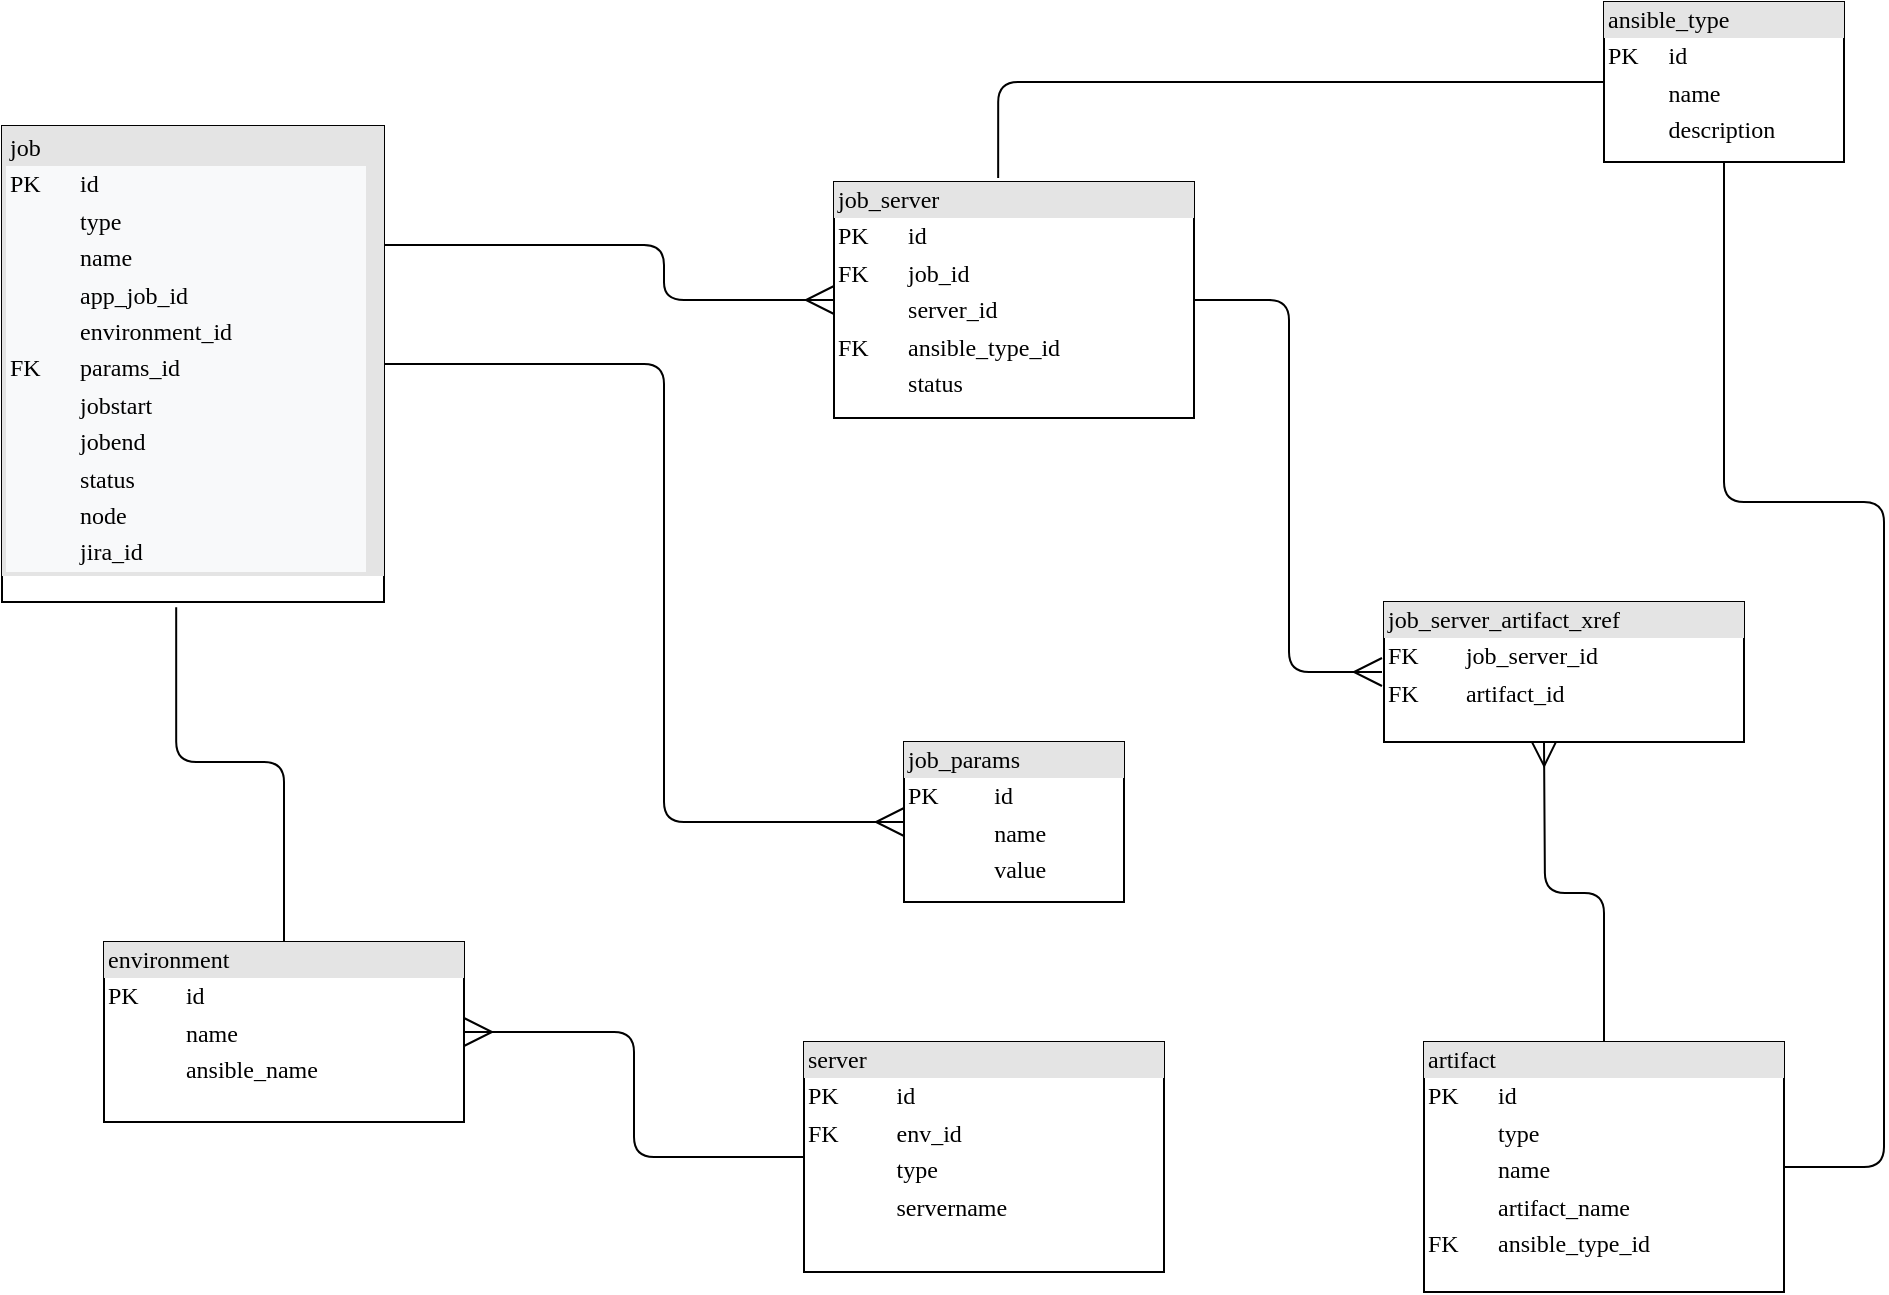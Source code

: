 <mxfile version="15.5.1" type="github">
  <diagram name="Page-1" id="2ca16b54-16f6-2749-3443-fa8db7711227">
    <mxGraphModel dx="1422" dy="762" grid="1" gridSize="10" guides="1" tooltips="1" connect="1" arrows="1" fold="1" page="1" pageScale="1" pageWidth="1100" pageHeight="850" background="none" math="0" shadow="0">
      <root>
        <mxCell id="0" />
        <mxCell id="1" parent="0" />
        <mxCell id="2ed32ef02a7f4228-1" value="&lt;div style=&quot;box-sizing: border-box ; width: 100% ; background: #e4e4e4 ; padding: 2px&quot;&gt;&lt;div style=&quot;box-sizing: border-box ; width: 180px ; padding: 2px&quot;&gt;job&lt;/div&gt;&lt;table cellpadding=&quot;2&quot; cellspacing=&quot;0&quot; style=&quot;font-size: 1em ; background-color: rgb(248 , 249 , 250) ; width: 180px&quot;&gt;&lt;tbody&gt;&lt;tr&gt;&lt;td&gt;PK&lt;/td&gt;&lt;td&gt;id&lt;/td&gt;&lt;/tr&gt;&lt;tr&gt;&lt;td&gt;&lt;br&gt;&lt;/td&gt;&lt;td&gt;type&lt;/td&gt;&lt;/tr&gt;&lt;tr&gt;&lt;td&gt;&lt;/td&gt;&lt;td&gt;name&lt;/td&gt;&lt;/tr&gt;&lt;tr&gt;&lt;td&gt;&lt;br&gt;&lt;/td&gt;&lt;td&gt;app_job_id&lt;/td&gt;&lt;/tr&gt;&lt;tr&gt;&lt;td&gt;&lt;br&gt;&lt;/td&gt;&lt;td&gt;environment_id&lt;/td&gt;&lt;/tr&gt;&lt;tr&gt;&lt;td&gt;FK&lt;br&gt;&lt;/td&gt;&lt;td&gt;params_id&lt;/td&gt;&lt;/tr&gt;&lt;tr&gt;&lt;td&gt;&lt;br&gt;&lt;/td&gt;&lt;td&gt;jobstart&lt;/td&gt;&lt;/tr&gt;&lt;tr&gt;&lt;td&gt;&lt;br&gt;&lt;/td&gt;&lt;td&gt;jobend&lt;/td&gt;&lt;/tr&gt;&lt;tr&gt;&lt;td&gt;&lt;br&gt;&lt;/td&gt;&lt;td&gt;status&lt;/td&gt;&lt;/tr&gt;&lt;tr&gt;&lt;td&gt;&lt;br&gt;&lt;/td&gt;&lt;td&gt;node&lt;/td&gt;&lt;/tr&gt;&lt;tr&gt;&lt;td&gt;&lt;br&gt;&lt;/td&gt;&lt;td&gt;jira_id&lt;/td&gt;&lt;/tr&gt;&lt;/tbody&gt;&lt;/table&gt;&lt;/div&gt;" style="verticalAlign=top;align=left;overflow=fill;html=1;rounded=0;shadow=0;comic=0;labelBackgroundColor=none;strokeWidth=1;fontFamily=Verdana;fontSize=12" parent="1" vertex="1">
          <mxGeometry x="109" y="102" width="191" height="238" as="geometry" />
        </mxCell>
        <mxCell id="2ed32ef02a7f4228-2" value="&lt;div style=&quot;box-sizing: border-box ; width: 100% ; background: #e4e4e4 ; padding: 2px&quot;&gt;job_params&lt;/div&gt;&lt;table style=&quot;width: 100% ; font-size: 1em&quot; cellpadding=&quot;2&quot; cellspacing=&quot;0&quot;&gt;&lt;tbody&gt;&lt;tr&gt;&lt;td&gt;PK&lt;/td&gt;&lt;td&gt;id&lt;/td&gt;&lt;/tr&gt;&lt;tr&gt;&lt;td&gt;&lt;br&gt;&lt;/td&gt;&lt;td&gt;name&lt;/td&gt;&lt;/tr&gt;&lt;tr&gt;&lt;td&gt;&lt;/td&gt;&lt;td&gt;value&lt;/td&gt;&lt;/tr&gt;&lt;tr&gt;&lt;td&gt;&lt;/td&gt;&lt;td&gt;&lt;br&gt;&lt;/td&gt;&lt;/tr&gt;&lt;/tbody&gt;&lt;/table&gt;" style="verticalAlign=top;align=left;overflow=fill;html=1;rounded=0;shadow=0;comic=0;labelBackgroundColor=none;strokeWidth=1;fontFamily=Verdana;fontSize=12" parent="1" vertex="1">
          <mxGeometry x="560" y="410" width="110" height="80" as="geometry" />
        </mxCell>
        <mxCell id="2ed32ef02a7f4228-16" style="edgeStyle=orthogonalEdgeStyle;html=1;labelBackgroundColor=none;startArrow=none;endArrow=ERmany;fontFamily=Verdana;fontSize=12;align=left;endFill=0;endSize=12;startFill=0;startSize=12;targetPerimeterSpacing=0;" parent="1" source="2ed32ef02a7f4228-3" target="2ed32ef02a7f4228-4" edge="1">
          <mxGeometry relative="1" as="geometry" />
        </mxCell>
        <mxCell id="2ed32ef02a7f4228-3" value="&lt;div style=&quot;box-sizing: border-box ; width: 100% ; background: #e4e4e4 ; padding: 2px&quot;&gt;server&lt;/div&gt;&lt;table style=&quot;width: 100% ; font-size: 1em&quot; cellpadding=&quot;2&quot; cellspacing=&quot;0&quot;&gt;&lt;tbody&gt;&lt;tr&gt;&lt;td&gt;PK&lt;/td&gt;&lt;td&gt;id&lt;/td&gt;&lt;/tr&gt;&lt;tr&gt;&lt;td&gt;FK&lt;/td&gt;&lt;td&gt;env_id&lt;/td&gt;&lt;/tr&gt;&lt;tr&gt;&lt;td&gt;&lt;/td&gt;&lt;td&gt;type&lt;/td&gt;&lt;/tr&gt;&lt;tr&gt;&lt;td&gt;&lt;br&gt;&lt;/td&gt;&lt;td&gt;servername&lt;br&gt;&lt;/td&gt;&lt;/tr&gt;&lt;/tbody&gt;&lt;/table&gt;" style="verticalAlign=top;align=left;overflow=fill;html=1;rounded=0;shadow=0;comic=0;labelBackgroundColor=none;strokeWidth=1;fontFamily=Verdana;fontSize=12" parent="1" vertex="1">
          <mxGeometry x="510" y="560" width="180" height="115" as="geometry" />
        </mxCell>
        <mxCell id="2ed32ef02a7f4228-4" value="&lt;div style=&quot;box-sizing: border-box ; width: 100% ; background: #e4e4e4 ; padding: 2px&quot;&gt;environment&lt;/div&gt;&lt;table style=&quot;width: 100% ; font-size: 1em&quot; cellpadding=&quot;2&quot; cellspacing=&quot;0&quot;&gt;&lt;tbody&gt;&lt;tr&gt;&lt;td&gt;PK&lt;/td&gt;&lt;td&gt;id&lt;/td&gt;&lt;/tr&gt;&lt;tr&gt;&lt;td&gt;&lt;br&gt;&lt;/td&gt;&lt;td&gt;name&lt;/td&gt;&lt;/tr&gt;&lt;tr&gt;&lt;td&gt;&lt;/td&gt;&lt;td&gt;ansible_name&lt;/td&gt;&lt;/tr&gt;&lt;tr&gt;&lt;td&gt;&lt;/td&gt;&lt;td&gt;&lt;br&gt;&lt;/td&gt;&lt;/tr&gt;&lt;/tbody&gt;&lt;/table&gt;" style="verticalAlign=top;align=left;overflow=fill;html=1;rounded=0;shadow=0;comic=0;labelBackgroundColor=none;strokeWidth=1;fontFamily=Verdana;fontSize=12" parent="1" vertex="1">
          <mxGeometry x="160" y="510" width="180" height="90" as="geometry" />
        </mxCell>
        <mxCell id="2ed32ef02a7f4228-15" style="edgeStyle=orthogonalEdgeStyle;html=1;entryX=0.5;entryY=0;labelBackgroundColor=none;startArrow=none;endArrow=none;fontFamily=Verdana;fontSize=12;align=left;exitX=0.456;exitY=1.011;exitDx=0;exitDy=0;exitPerimeter=0;startFill=0;endFill=0;" parent="1" source="2ed32ef02a7f4228-1" target="2ed32ef02a7f4228-4" edge="1">
          <mxGeometry relative="1" as="geometry">
            <mxPoint x="290" y="295" as="sourcePoint" />
            <Array as="points">
              <mxPoint x="196" y="420" />
              <mxPoint x="250" y="420" />
            </Array>
          </mxGeometry>
        </mxCell>
        <mxCell id="2ed32ef02a7f4228-9" value="&lt;div style=&quot;box-sizing: border-box ; width: 100% ; background: #e4e4e4 ; padding: 2px&quot;&gt;job_server_artifact_xref&lt;/div&gt;&lt;table style=&quot;width: 100% ; font-size: 1em&quot; cellpadding=&quot;2&quot; cellspacing=&quot;0&quot;&gt;&lt;tbody&gt;&lt;tr&gt;&lt;td&gt;FK&lt;/td&gt;&lt;td&gt;job_server_id&lt;/td&gt;&lt;/tr&gt;&lt;tr&gt;&lt;td&gt;FK&lt;/td&gt;&lt;td&gt;artifact_id&lt;/td&gt;&lt;/tr&gt;&lt;/tbody&gt;&lt;/table&gt;" style="verticalAlign=top;align=left;overflow=fill;html=1;rounded=0;shadow=0;comic=0;labelBackgroundColor=none;strokeWidth=1;fontFamily=Verdana;fontSize=12;perimeterSpacing=1;" parent="1" vertex="1">
          <mxGeometry x="800" y="340" width="180" height="70" as="geometry" />
        </mxCell>
        <mxCell id="2ed32ef02a7f4228-10" value="&lt;div style=&quot;box-sizing: border-box ; width: 100% ; background: #e4e4e4 ; padding: 2px&quot;&gt;artifact&lt;/div&gt;&lt;table style=&quot;width: 100% ; font-size: 1em&quot; cellpadding=&quot;2&quot; cellspacing=&quot;0&quot;&gt;&lt;tbody&gt;&lt;tr&gt;&lt;td&gt;PK&lt;/td&gt;&lt;td&gt;id&lt;/td&gt;&lt;/tr&gt;&lt;tr&gt;&lt;td&gt;&lt;br&gt;&lt;/td&gt;&lt;td&gt;type&lt;/td&gt;&lt;/tr&gt;&lt;tr&gt;&lt;td&gt;&lt;/td&gt;&lt;td&gt;name&lt;/td&gt;&lt;/tr&gt;&lt;tr&gt;&lt;td&gt;&lt;br&gt;&lt;/td&gt;&lt;td&gt;artifact_name&lt;/td&gt;&lt;/tr&gt;&lt;tr&gt;&lt;td&gt;FK&lt;/td&gt;&lt;td&gt;ansible_type_id&lt;/td&gt;&lt;/tr&gt;&lt;/tbody&gt;&lt;/table&gt;" style="verticalAlign=top;align=left;overflow=fill;html=1;rounded=0;shadow=0;comic=0;labelBackgroundColor=none;strokeWidth=1;fontFamily=Verdana;fontSize=12" parent="1" vertex="1">
          <mxGeometry x="820" y="560" width="180" height="125" as="geometry" />
        </mxCell>
        <mxCell id="2ed32ef02a7f4228-11" value="&lt;div style=&quot;box-sizing: border-box ; width: 100% ; background: #e4e4e4 ; padding: 2px&quot;&gt;job_server&lt;/div&gt;&lt;table style=&quot;width: 100% ; font-size: 1em&quot; cellpadding=&quot;2&quot; cellspacing=&quot;0&quot;&gt;&lt;tbody&gt;&lt;tr&gt;&lt;td&gt;PK&lt;/td&gt;&lt;td&gt;id&lt;/td&gt;&lt;/tr&gt;&lt;tr&gt;&lt;td&gt;FK&lt;/td&gt;&lt;td&gt;job_id&lt;/td&gt;&lt;/tr&gt;&lt;tr&gt;&lt;td&gt;&lt;/td&gt;&lt;td&gt;server_id&lt;/td&gt;&lt;/tr&gt;&lt;tr&gt;&lt;td&gt;FK&lt;/td&gt;&lt;td&gt;ansible_type_id&lt;/td&gt;&lt;/tr&gt;&lt;tr&gt;&lt;td&gt;&lt;br&gt;&lt;/td&gt;&lt;td&gt;status&lt;/td&gt;&lt;/tr&gt;&lt;/tbody&gt;&lt;/table&gt;" style="verticalAlign=top;align=left;overflow=fill;html=1;rounded=0;shadow=0;comic=0;labelBackgroundColor=none;strokeWidth=1;fontFamily=Verdana;fontSize=12" parent="1" vertex="1">
          <mxGeometry x="525" y="130" width="180" height="118" as="geometry" />
        </mxCell>
        <mxCell id="JTdOuwzgHMhHWxrUyFqR-2" style="edgeStyle=orthogonalEdgeStyle;html=1;entryX=0;entryY=0.5;labelBackgroundColor=none;startArrow=none;endArrow=ERmany;fontFamily=Verdana;fontSize=12;align=left;exitX=1;exitY=0.5;exitDx=0;exitDy=0;entryDx=0;entryDy=0;startFill=0;endFill=0;endSize=12;" edge="1" parent="1" source="2ed32ef02a7f4228-1" target="2ed32ef02a7f4228-2">
          <mxGeometry relative="1" as="geometry">
            <mxPoint x="201.08" y="281.859" as="sourcePoint" />
            <mxPoint x="549" y="530" as="targetPoint" />
            <Array as="points">
              <mxPoint x="440" y="221" />
              <mxPoint x="440" y="450" />
            </Array>
          </mxGeometry>
        </mxCell>
        <mxCell id="JTdOuwzgHMhHWxrUyFqR-4" style="edgeStyle=orthogonalEdgeStyle;html=1;entryX=0;entryY=0.5;labelBackgroundColor=none;startArrow=none;endArrow=ERmany;fontFamily=Verdana;fontSize=12;align=left;exitX=1;exitY=0.25;exitDx=0;exitDy=0;entryDx=0;entryDy=0;startFill=0;endFill=0;endSize=12;" edge="1" parent="1" source="2ed32ef02a7f4228-1" target="2ed32ef02a7f4228-11">
          <mxGeometry relative="1" as="geometry">
            <mxPoint x="310" y="221" as="sourcePoint" />
            <mxPoint x="550" y="300" as="targetPoint" />
            <Array as="points">
              <mxPoint x="440" y="162" />
              <mxPoint x="440" y="189" />
            </Array>
          </mxGeometry>
        </mxCell>
        <mxCell id="JTdOuwzgHMhHWxrUyFqR-5" style="edgeStyle=orthogonalEdgeStyle;html=1;entryX=0;entryY=0.5;labelBackgroundColor=none;startArrow=none;endArrow=ERmany;fontFamily=Verdana;fontSize=12;align=left;exitX=1;exitY=0.5;exitDx=0;exitDy=0;entryDx=0;entryDy=0;startFill=0;endSize=12;endFill=0;" edge="1" parent="1" source="2ed32ef02a7f4228-11" target="2ed32ef02a7f4228-9">
          <mxGeometry relative="1" as="geometry">
            <mxPoint x="980" y="190" as="sourcePoint" />
            <mxPoint x="980" y="510" as="targetPoint" />
          </mxGeometry>
        </mxCell>
        <mxCell id="JTdOuwzgHMhHWxrUyFqR-6" value="&lt;div style=&quot;box-sizing: border-box ; width: 100% ; background: #e4e4e4 ; padding: 2px&quot;&gt;ansible_type&lt;/div&gt;&lt;table style=&quot;width: 100% ; font-size: 1em&quot; cellpadding=&quot;2&quot; cellspacing=&quot;0&quot;&gt;&lt;tbody&gt;&lt;tr&gt;&lt;td&gt;PK&lt;/td&gt;&lt;td&gt;id&lt;/td&gt;&lt;/tr&gt;&lt;tr&gt;&lt;td&gt;&lt;br&gt;&lt;/td&gt;&lt;td&gt;name&lt;/td&gt;&lt;/tr&gt;&lt;tr&gt;&lt;td&gt;&lt;/td&gt;&lt;td&gt;description&lt;/td&gt;&lt;/tr&gt;&lt;tr&gt;&lt;td&gt;&lt;/td&gt;&lt;td&gt;&lt;br&gt;&lt;/td&gt;&lt;/tr&gt;&lt;/tbody&gt;&lt;/table&gt;" style="verticalAlign=top;align=left;overflow=fill;html=1;rounded=0;shadow=0;comic=0;labelBackgroundColor=none;strokeWidth=1;fontFamily=Verdana;fontSize=12" vertex="1" parent="1">
          <mxGeometry x="910" y="40" width="120" height="80" as="geometry" />
        </mxCell>
        <mxCell id="JTdOuwzgHMhHWxrUyFqR-7" style="edgeStyle=orthogonalEdgeStyle;html=1;entryX=0;entryY=0.5;labelBackgroundColor=none;startArrow=none;endArrow=none;fontFamily=Verdana;fontSize=12;align=left;exitX=0.456;exitY=-0.017;exitDx=0;exitDy=0;entryDx=0;entryDy=0;exitPerimeter=0;endFill=0;startFill=0;" edge="1" parent="1" source="2ed32ef02a7f4228-11" target="JTdOuwzgHMhHWxrUyFqR-6">
          <mxGeometry relative="1" as="geometry">
            <mxPoint x="750" y="199" as="sourcePoint" />
            <mxPoint x="880" y="315" as="targetPoint" />
            <Array as="points">
              <mxPoint x="607" y="80" />
            </Array>
          </mxGeometry>
        </mxCell>
        <mxCell id="JTdOuwzgHMhHWxrUyFqR-8" style="edgeStyle=orthogonalEdgeStyle;html=1;labelBackgroundColor=none;startArrow=ERmany;endArrow=none;fontFamily=Verdana;fontSize=12;align=left;startFill=0;endSize=12;endFill=0;startSize=10;" edge="1" parent="1" target="2ed32ef02a7f4228-10">
          <mxGeometry relative="1" as="geometry">
            <mxPoint x="880" y="410" as="sourcePoint" />
            <mxPoint x="950" y="546" as="targetPoint" />
          </mxGeometry>
        </mxCell>
        <mxCell id="JTdOuwzgHMhHWxrUyFqR-9" style="edgeStyle=orthogonalEdgeStyle;html=1;labelBackgroundColor=none;startArrow=none;endArrow=none;fontFamily=Verdana;fontSize=12;align=left;exitX=0.5;exitY=1;exitDx=0;exitDy=0;entryX=1;entryY=0.5;entryDx=0;entryDy=0;endFill=0;startFill=0;" edge="1" parent="1" source="JTdOuwzgHMhHWxrUyFqR-6" target="2ed32ef02a7f4228-10">
          <mxGeometry relative="1" as="geometry">
            <mxPoint x="890" y="420" as="sourcePoint" />
            <mxPoint x="1050" y="400" as="targetPoint" />
            <Array as="points">
              <mxPoint x="970" y="290" />
              <mxPoint x="1050" y="290" />
              <mxPoint x="1050" y="623" />
            </Array>
          </mxGeometry>
        </mxCell>
      </root>
    </mxGraphModel>
  </diagram>
</mxfile>
